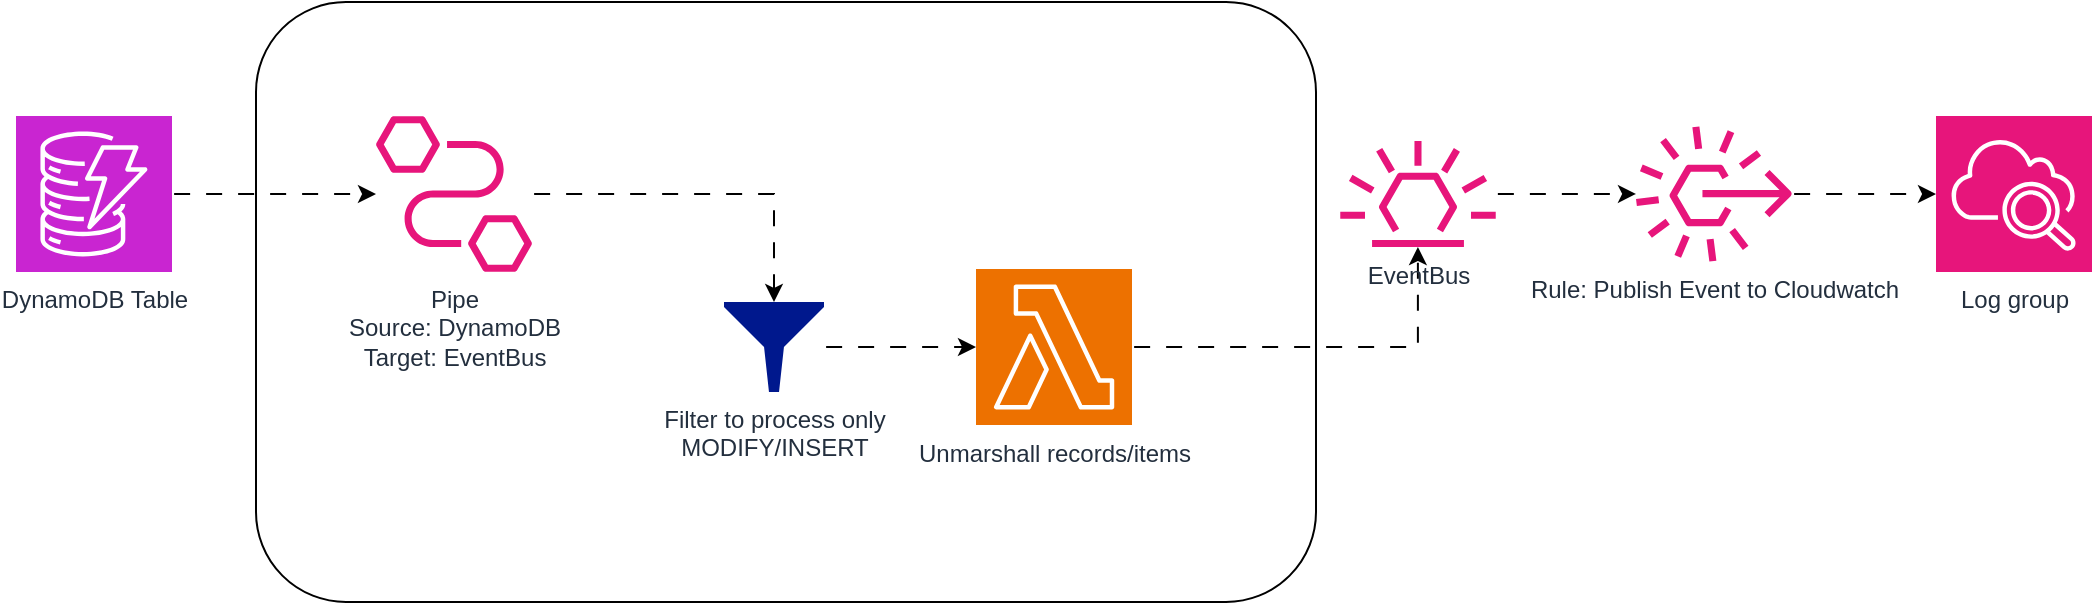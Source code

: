 <mxfile version="24.7.16">
  <diagram name="Page-1" id="sB4q3lxUV-oYPPi_GrSm">
    <mxGraphModel dx="2074" dy="1078" grid="1" gridSize="10" guides="1" tooltips="1" connect="1" arrows="1" fold="1" page="1" pageScale="1" pageWidth="827" pageHeight="1169" background="#ffffff" math="0" shadow="0">
      <root>
        <mxCell id="0" />
        <mxCell id="1" parent="0" />
        <mxCell id="lluSa31ZkS2Y-ABIkXS--20" value="" style="rounded=1;whiteSpace=wrap;html=1;fillColor=none;" vertex="1" parent="1">
          <mxGeometry x="130" y="450" width="530" height="300" as="geometry" />
        </mxCell>
        <mxCell id="lluSa31ZkS2Y-ABIkXS--18" value="" style="edgeStyle=orthogonalEdgeStyle;rounded=0;orthogonalLoop=1;jettySize=auto;html=1;flowAnimation=1;" edge="1" parent="1" source="lluSa31ZkS2Y-ABIkXS--1" target="lluSa31ZkS2Y-ABIkXS--6">
          <mxGeometry relative="1" as="geometry" />
        </mxCell>
        <mxCell id="lluSa31ZkS2Y-ABIkXS--1" value="Pipe &lt;br&gt;Source: DynamoDB&lt;br&gt;Target: EventBus" style="sketch=0;outlineConnect=0;fontColor=#232F3E;gradientColor=none;fillColor=#E7157B;strokeColor=none;dashed=0;verticalLabelPosition=bottom;verticalAlign=top;align=center;html=1;fontSize=12;fontStyle=0;aspect=fixed;pointerEvents=1;shape=mxgraph.aws4.eventbridge_pipes;" vertex="1" parent="1">
          <mxGeometry x="190" y="507" width="78" height="78" as="geometry" />
        </mxCell>
        <mxCell id="lluSa31ZkS2Y-ABIkXS--19" value="" style="edgeStyle=orthogonalEdgeStyle;rounded=0;orthogonalLoop=1;jettySize=auto;html=1;flowAnimation=1;" edge="1" parent="1" source="lluSa31ZkS2Y-ABIkXS--2" target="lluSa31ZkS2Y-ABIkXS--1">
          <mxGeometry relative="1" as="geometry" />
        </mxCell>
        <mxCell id="lluSa31ZkS2Y-ABIkXS--2" value="DynamoDB Table" style="sketch=0;points=[[0,0,0],[0.25,0,0],[0.5,0,0],[0.75,0,0],[1,0,0],[0,1,0],[0.25,1,0],[0.5,1,0],[0.75,1,0],[1,1,0],[0,0.25,0],[0,0.5,0],[0,0.75,0],[1,0.25,0],[1,0.5,0],[1,0.75,0]];outlineConnect=0;fontColor=#232F3E;fillColor=#C925D1;strokeColor=#ffffff;dashed=0;verticalLabelPosition=bottom;verticalAlign=top;align=center;html=1;fontSize=12;fontStyle=0;aspect=fixed;shape=mxgraph.aws4.resourceIcon;resIcon=mxgraph.aws4.dynamodb;" vertex="1" parent="1">
          <mxGeometry x="10" y="507" width="78" height="78" as="geometry" />
        </mxCell>
        <mxCell id="lluSa31ZkS2Y-ABIkXS--9" value="" style="edgeStyle=orthogonalEdgeStyle;rounded=0;orthogonalLoop=1;jettySize=auto;html=1;flowAnimation=1;" edge="1" parent="1" source="lluSa31ZkS2Y-ABIkXS--6" target="lluSa31ZkS2Y-ABIkXS--3">
          <mxGeometry relative="1" as="geometry" />
        </mxCell>
        <mxCell id="lluSa31ZkS2Y-ABIkXS--11" value="" style="edgeStyle=orthogonalEdgeStyle;rounded=0;orthogonalLoop=1;jettySize=auto;html=1;flowAnimation=1;" edge="1" parent="1" source="lluSa31ZkS2Y-ABIkXS--3" target="lluSa31ZkS2Y-ABIkXS--4">
          <mxGeometry relative="1" as="geometry" />
        </mxCell>
        <mxCell id="lluSa31ZkS2Y-ABIkXS--3" value="Unmarshall records/items" style="sketch=0;points=[[0,0,0],[0.25,0,0],[0.5,0,0],[0.75,0,0],[1,0,0],[0,1,0],[0.25,1,0],[0.5,1,0],[0.75,1,0],[1,1,0],[0,0.25,0],[0,0.5,0],[0,0.75,0],[1,0.25,0],[1,0.5,0],[1,0.75,0]];outlineConnect=0;fontColor=#232F3E;fillColor=#ED7100;strokeColor=#ffffff;dashed=0;verticalLabelPosition=bottom;verticalAlign=top;align=center;html=1;fontSize=12;fontStyle=0;aspect=fixed;shape=mxgraph.aws4.resourceIcon;resIcon=mxgraph.aws4.lambda;" vertex="1" parent="1">
          <mxGeometry x="490" y="583.5" width="78" height="78" as="geometry" />
        </mxCell>
        <mxCell id="lluSa31ZkS2Y-ABIkXS--13" value="" style="edgeStyle=orthogonalEdgeStyle;rounded=0;orthogonalLoop=1;jettySize=auto;html=1;flowAnimation=1;" edge="1" parent="1" source="lluSa31ZkS2Y-ABIkXS--4" target="lluSa31ZkS2Y-ABIkXS--12">
          <mxGeometry relative="1" as="geometry" />
        </mxCell>
        <mxCell id="lluSa31ZkS2Y-ABIkXS--4" value="EventBus" style="sketch=0;outlineConnect=0;fontColor=#232F3E;gradientColor=none;fillColor=#E7157B;strokeColor=none;dashed=0;verticalLabelPosition=bottom;verticalAlign=top;align=center;html=1;fontSize=12;fontStyle=0;aspect=fixed;pointerEvents=1;shape=mxgraph.aws4.eventbridge_default_event_bus_resource;" vertex="1" parent="1">
          <mxGeometry x="672" y="519.5" width="78" height="53" as="geometry" />
        </mxCell>
        <mxCell id="lluSa31ZkS2Y-ABIkXS--5" value="Log group" style="sketch=0;points=[[0,0,0],[0.25,0,0],[0.5,0,0],[0.75,0,0],[1,0,0],[0,1,0],[0.25,1,0],[0.5,1,0],[0.75,1,0],[1,1,0],[0,0.25,0],[0,0.5,0],[0,0.75,0],[1,0.25,0],[1,0.5,0],[1,0.75,0]];points=[[0,0,0],[0.25,0,0],[0.5,0,0],[0.75,0,0],[1,0,0],[0,1,0],[0.25,1,0],[0.5,1,0],[0.75,1,0],[1,1,0],[0,0.25,0],[0,0.5,0],[0,0.75,0],[1,0.25,0],[1,0.5,0],[1,0.75,0]];outlineConnect=0;fontColor=#232F3E;fillColor=#E7157B;strokeColor=#ffffff;dashed=0;verticalLabelPosition=bottom;verticalAlign=top;align=center;html=1;fontSize=12;fontStyle=0;aspect=fixed;shape=mxgraph.aws4.resourceIcon;resIcon=mxgraph.aws4.cloudwatch_2;" vertex="1" parent="1">
          <mxGeometry x="970" y="507" width="78" height="78" as="geometry" />
        </mxCell>
        <mxCell id="lluSa31ZkS2Y-ABIkXS--6" value="&lt;font color=&quot;#232f3e&quot;&gt;Filter to process only&lt;br&gt;MODIFY/INSERT&lt;/font&gt;" style="sketch=0;aspect=fixed;pointerEvents=1;shadow=0;dashed=0;html=1;strokeColor=none;labelPosition=center;verticalLabelPosition=bottom;verticalAlign=top;align=center;fillColor=#00188D;shape=mxgraph.mscae.enterprise.filter" vertex="1" parent="1">
          <mxGeometry x="364" y="600" width="50" height="45" as="geometry" />
        </mxCell>
        <mxCell id="lluSa31ZkS2Y-ABIkXS--14" value="" style="edgeStyle=orthogonalEdgeStyle;rounded=0;orthogonalLoop=1;jettySize=auto;html=1;flowAnimation=1;" edge="1" parent="1" source="lluSa31ZkS2Y-ABIkXS--12" target="lluSa31ZkS2Y-ABIkXS--5">
          <mxGeometry relative="1" as="geometry" />
        </mxCell>
        <mxCell id="lluSa31ZkS2Y-ABIkXS--12" value="Rule: Publish Event to Cloudwatch" style="sketch=0;outlineConnect=0;fontColor=#232F3E;gradientColor=none;fillColor=#E7157B;strokeColor=none;dashed=0;verticalLabelPosition=bottom;verticalAlign=top;align=center;html=1;fontSize=12;fontStyle=0;aspect=fixed;pointerEvents=1;shape=mxgraph.aws4.rule_3;" vertex="1" parent="1">
          <mxGeometry x="820" y="512" width="78" height="68" as="geometry" />
        </mxCell>
      </root>
    </mxGraphModel>
  </diagram>
</mxfile>

